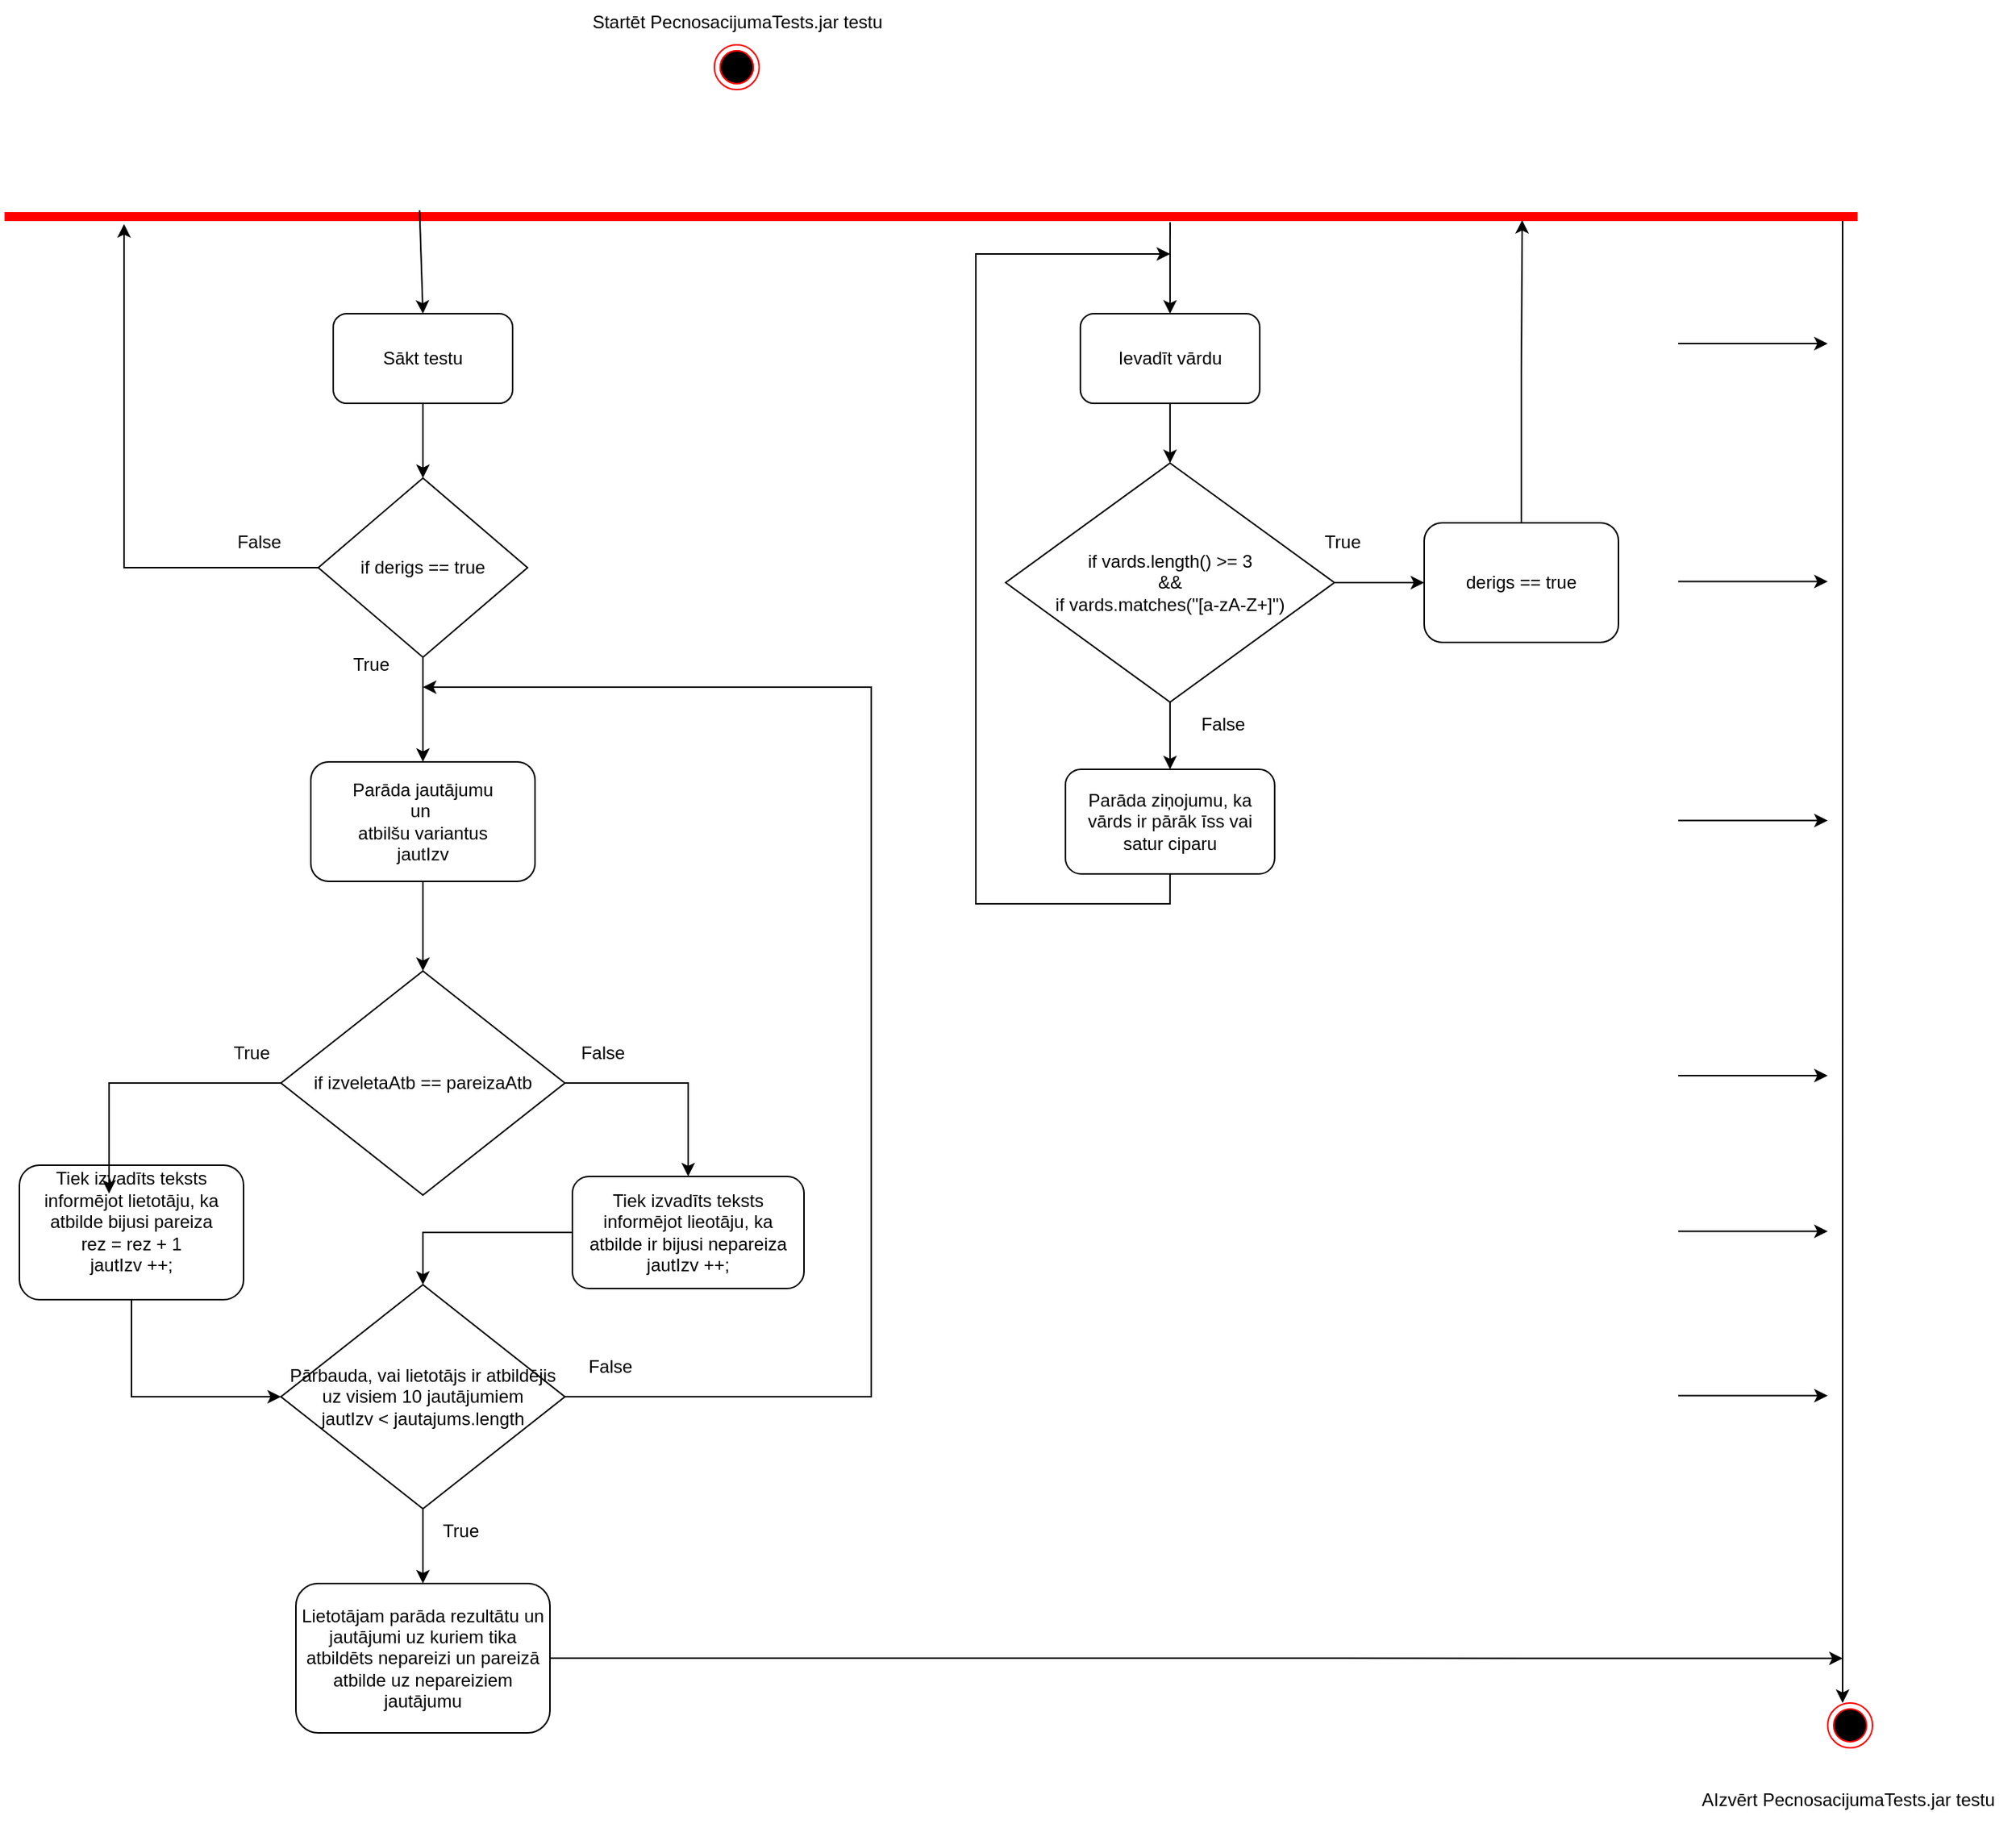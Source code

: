 <mxfile version="24.5.1" type="device">
  <diagram name="Page-1" id="7QQ0_MF5za18XHAvt9v9">
    <mxGraphModel dx="2524" dy="854" grid="1" gridSize="10" guides="1" tooltips="1" connect="1" arrows="1" fold="1" page="1" pageScale="1" pageWidth="850" pageHeight="1100" math="0" shadow="0">
      <root>
        <mxCell id="0" />
        <mxCell id="1" parent="0" />
        <mxCell id="VXjMkk293uTIGhck-cAT-7" style="edgeStyle=orthogonalEdgeStyle;rounded=0;orthogonalLoop=1;jettySize=auto;html=1;exitX=1;exitY=0.5;exitDx=0;exitDy=0;exitPerimeter=0;entryX=0.333;entryY=0;entryDx=0;entryDy=0;entryPerimeter=0;" parent="1" target="VXjMkk293uTIGhck-cAT-6" edge="1">
          <mxGeometry relative="1" as="geometry">
            <mxPoint x="1135" y="197.5" as="sourcePoint" />
            <mxPoint x="1160" y="1100" as="targetPoint" />
            <Array as="points">
              <mxPoint x="1160" y="198" />
            </Array>
          </mxGeometry>
        </mxCell>
        <mxCell id="VXjMkk293uTIGhck-cAT-2" value="" style="shape=line;html=1;strokeWidth=6;strokeColor=#ff0000;" parent="1" vertex="1">
          <mxGeometry x="-70" y="190" width="1240" height="10" as="geometry" />
        </mxCell>
        <mxCell id="VXjMkk293uTIGhck-cAT-4" value="" style="ellipse;html=1;shape=startState;fillColor=#000000;strokeColor=#ff0000;" parent="1" vertex="1">
          <mxGeometry x="405" y="80" width="30" height="30" as="geometry" />
        </mxCell>
        <mxCell id="VXjMkk293uTIGhck-cAT-5" value="" style="edgeStyle=orthogonalEdgeStyle;html=1;verticalAlign=bottom;endArrow=open;endSize=8;rounded=0;fillColor=#f5f5f5;strokeColor=#ffffff;curved=1;strokeWidth=2;gradientColor=#b3b3b3;" parent="1" source="VXjMkk293uTIGhck-cAT-4" target="VXjMkk293uTIGhck-cAT-2" edge="1">
          <mxGeometry relative="1" as="geometry">
            <mxPoint x="480" y="150" as="targetPoint" />
            <Array as="points">
              <mxPoint x="420" y="160" />
              <mxPoint x="420" y="160" />
            </Array>
          </mxGeometry>
        </mxCell>
        <mxCell id="VXjMkk293uTIGhck-cAT-6" value="" style="ellipse;html=1;shape=endState;fillColor=#000000;strokeColor=#ff0000;" parent="1" vertex="1">
          <mxGeometry x="1150" y="1190" width="30" height="30" as="geometry" />
        </mxCell>
        <mxCell id="VXjMkk293uTIGhck-cAT-8" value="Startēt PecnosacijumaTests.jar testu" style="text;html=1;align=center;verticalAlign=middle;resizable=0;points=[];autosize=1;strokeColor=none;fillColor=none;spacing=3;" parent="1" vertex="1">
          <mxGeometry x="310" y="50" width="220" height="30" as="geometry" />
        </mxCell>
        <mxCell id="VXjMkk293uTIGhck-cAT-9" value="" style="ellipse;html=1;shape=endState;fillColor=#000000;strokeColor=#ff0000;" parent="1" vertex="1">
          <mxGeometry x="405" y="80" width="30" height="30" as="geometry" />
        </mxCell>
        <mxCell id="VXjMkk293uTIGhck-cAT-10" value="" style="endArrow=classic;html=1;rounded=0;" parent="1" edge="1">
          <mxGeometry width="50" height="50" relative="1" as="geometry">
            <mxPoint x="1050" y="599.29" as="sourcePoint" />
            <mxPoint x="1150" y="599.29" as="targetPoint" />
          </mxGeometry>
        </mxCell>
        <mxCell id="VXjMkk293uTIGhck-cAT-11" value="AIzvērt PecnosacijumaTests.jar testu&amp;nbsp;" style="text;html=1;align=center;verticalAlign=middle;resizable=0;points=[];autosize=1;strokeColor=none;fillColor=none;" parent="1" vertex="1">
          <mxGeometry x="1055" y="1240" width="220" height="30" as="geometry" />
        </mxCell>
        <mxCell id="VXjMkk293uTIGhck-cAT-20" style="edgeStyle=orthogonalEdgeStyle;rounded=0;orthogonalLoop=1;jettySize=auto;html=1;exitX=0.5;exitY=1;exitDx=0;exitDy=0;" parent="1" source="VXjMkk293uTIGhck-cAT-18" target="VXjMkk293uTIGhck-cAT-19" edge="1">
          <mxGeometry relative="1" as="geometry" />
        </mxCell>
        <mxCell id="VXjMkk293uTIGhck-cAT-18" value="Ievadīt vārdu" style="rounded=1;whiteSpace=wrap;html=1;" parent="1" vertex="1">
          <mxGeometry x="649.92" y="260" width="120" height="60" as="geometry" />
        </mxCell>
        <mxCell id="VXjMkk293uTIGhck-cAT-25" style="edgeStyle=orthogonalEdgeStyle;rounded=0;orthogonalLoop=1;jettySize=auto;html=1;exitX=0.5;exitY=1;exitDx=0;exitDy=0;entryX=0.5;entryY=0;entryDx=0;entryDy=0;" parent="1" source="VXjMkk293uTIGhck-cAT-19" target="VXjMkk293uTIGhck-cAT-37" edge="1">
          <mxGeometry relative="1" as="geometry">
            <mxPoint x="709.92" y="649.92" as="targetPoint" />
          </mxGeometry>
        </mxCell>
        <mxCell id="VXjMkk293uTIGhck-cAT-41" style="edgeStyle=orthogonalEdgeStyle;rounded=0;orthogonalLoop=1;jettySize=auto;html=1;exitX=1;exitY=0.5;exitDx=0;exitDy=0;entryX=0;entryY=0.5;entryDx=0;entryDy=0;" parent="1" source="VXjMkk293uTIGhck-cAT-19" target="VXjMkk293uTIGhck-cAT-34" edge="1">
          <mxGeometry relative="1" as="geometry" />
        </mxCell>
        <mxCell id="VXjMkk293uTIGhck-cAT-19" value="if vards.length() &amp;gt;= 3&lt;div&gt;&amp;amp;&amp;amp;&lt;/div&gt;&lt;div&gt;if vards.matches(&quot;[a-zA-Z+]&quot;)&lt;/div&gt;" style="rhombus;whiteSpace=wrap;html=1;" parent="1" vertex="1">
          <mxGeometry x="599.92" y="360" width="220" height="160" as="geometry" />
        </mxCell>
        <mxCell id="VXjMkk293uTIGhck-cAT-22" value="False" style="text;html=1;align=center;verticalAlign=middle;resizable=0;points=[];autosize=1;strokeColor=none;fillColor=none;" parent="1" vertex="1">
          <mxGeometry x="719.92" y="520" width="50" height="30" as="geometry" />
        </mxCell>
        <mxCell id="VXjMkk293uTIGhck-cAT-28" value="" style="endArrow=classic;html=1;rounded=0;entryX=0.5;entryY=0;entryDx=0;entryDy=0;exitX=0.629;exitY=0.869;exitDx=0;exitDy=0;exitPerimeter=0;" parent="1" source="VXjMkk293uTIGhck-cAT-2" target="VXjMkk293uTIGhck-cAT-18" edge="1">
          <mxGeometry width="50" height="50" relative="1" as="geometry">
            <mxPoint x="610" y="190" as="sourcePoint" />
            <mxPoint x="460" y="570" as="targetPoint" />
          </mxGeometry>
        </mxCell>
        <mxCell id="VXjMkk293uTIGhck-cAT-30" value="" style="endArrow=classic;html=1;rounded=0;" parent="1" edge="1">
          <mxGeometry width="50" height="50" relative="1" as="geometry">
            <mxPoint x="1050" y="280" as="sourcePoint" />
            <mxPoint x="1150" y="280" as="targetPoint" />
          </mxGeometry>
        </mxCell>
        <mxCell id="VXjMkk293uTIGhck-cAT-44" style="edgeStyle=orthogonalEdgeStyle;rounded=0;orthogonalLoop=1;jettySize=auto;html=1;exitX=0.5;exitY=1;exitDx=0;exitDy=0;entryX=0.5;entryY=0;entryDx=0;entryDy=0;" parent="1" source="VXjMkk293uTIGhck-cAT-31" target="VXjMkk293uTIGhck-cAT-33" edge="1">
          <mxGeometry relative="1" as="geometry" />
        </mxCell>
        <mxCell id="VXjMkk293uTIGhck-cAT-31" value="Sākt testu" style="rounded=1;whiteSpace=wrap;html=1;" parent="1" vertex="1">
          <mxGeometry x="150" y="260" width="120" height="60" as="geometry" />
        </mxCell>
        <mxCell id="VXjMkk293uTIGhck-cAT-32" value="" style="endArrow=classic;html=1;rounded=0;entryX=0.5;entryY=0;entryDx=0;entryDy=0;exitX=0.224;exitY=0.075;exitDx=0;exitDy=0;exitPerimeter=0;" parent="1" source="VXjMkk293uTIGhck-cAT-2" target="VXjMkk293uTIGhck-cAT-31" edge="1">
          <mxGeometry width="50" height="50" relative="1" as="geometry">
            <mxPoint x="270" y="700" as="sourcePoint" />
            <mxPoint x="320" y="650" as="targetPoint" />
          </mxGeometry>
        </mxCell>
        <mxCell id="VXjMkk293uTIGhck-cAT-43" style="edgeStyle=orthogonalEdgeStyle;rounded=0;orthogonalLoop=1;jettySize=auto;html=1;exitX=0;exitY=0.5;exitDx=0;exitDy=0;" parent="1" source="VXjMkk293uTIGhck-cAT-33" target="VXjMkk293uTIGhck-cAT-2" edge="1">
          <mxGeometry relative="1" as="geometry">
            <mxPoint x="50" y="210" as="targetPoint" />
            <Array as="points">
              <mxPoint x="10" y="430" />
            </Array>
          </mxGeometry>
        </mxCell>
        <mxCell id="VXjMkk293uTIGhck-cAT-47" style="edgeStyle=orthogonalEdgeStyle;rounded=0;orthogonalLoop=1;jettySize=auto;html=1;exitX=0.5;exitY=1;exitDx=0;exitDy=0;entryX=0.5;entryY=0;entryDx=0;entryDy=0;" parent="1" source="VXjMkk293uTIGhck-cAT-33" target="VXjMkk293uTIGhck-cAT-46" edge="1">
          <mxGeometry relative="1" as="geometry" />
        </mxCell>
        <mxCell id="VXjMkk293uTIGhck-cAT-33" value="if derigs == true" style="rhombus;whiteSpace=wrap;html=1;" parent="1" vertex="1">
          <mxGeometry x="140" y="370" width="140" height="120" as="geometry" />
        </mxCell>
        <mxCell id="VXjMkk293uTIGhck-cAT-34" value="derigs == true" style="rounded=1;whiteSpace=wrap;html=1;" parent="1" vertex="1">
          <mxGeometry x="880" y="400" width="130" height="80" as="geometry" />
        </mxCell>
        <mxCell id="VXjMkk293uTIGhck-cAT-86" style="edgeStyle=orthogonalEdgeStyle;rounded=0;orthogonalLoop=1;jettySize=auto;html=1;exitX=0.5;exitY=1;exitDx=0;exitDy=0;" parent="1" source="VXjMkk293uTIGhck-cAT-37" edge="1">
          <mxGeometry relative="1" as="geometry">
            <mxPoint x="710" y="220" as="targetPoint" />
            <Array as="points">
              <mxPoint x="710" y="655" />
              <mxPoint x="580" y="655" />
              <mxPoint x="580" y="220" />
            </Array>
          </mxGeometry>
        </mxCell>
        <mxCell id="VXjMkk293uTIGhck-cAT-37" value="Parāda ziņojumu, ka vārds ir pārāk īss vai satur ciparu" style="rounded=1;whiteSpace=wrap;html=1;" parent="1" vertex="1">
          <mxGeometry x="639.92" y="565" width="140" height="70" as="geometry" />
        </mxCell>
        <mxCell id="VXjMkk293uTIGhck-cAT-45" value="False" style="text;html=1;align=center;verticalAlign=middle;resizable=0;points=[];autosize=1;strokeColor=none;fillColor=none;" parent="1" vertex="1">
          <mxGeometry x="75" y="398" width="50" height="30" as="geometry" />
        </mxCell>
        <mxCell id="VXjMkk293uTIGhck-cAT-53" style="edgeStyle=orthogonalEdgeStyle;rounded=0;orthogonalLoop=1;jettySize=auto;html=1;exitX=0.5;exitY=1;exitDx=0;exitDy=0;entryX=0.5;entryY=0;entryDx=0;entryDy=0;" parent="1" source="VXjMkk293uTIGhck-cAT-46" target="VXjMkk293uTIGhck-cAT-52" edge="1">
          <mxGeometry relative="1" as="geometry" />
        </mxCell>
        <mxCell id="VXjMkk293uTIGhck-cAT-46" value="Parāda jautājumu&lt;div&gt;un&amp;nbsp;&lt;/div&gt;&lt;div&gt;atbilšu variantus&lt;/div&gt;&lt;div&gt;jautIzv&lt;/div&gt;" style="rounded=1;whiteSpace=wrap;html=1;" parent="1" vertex="1">
          <mxGeometry x="135" y="560" width="150" height="80" as="geometry" />
        </mxCell>
        <mxCell id="VXjMkk293uTIGhck-cAT-48" value="True" style="text;html=1;align=center;verticalAlign=middle;resizable=0;points=[];autosize=1;strokeColor=none;fillColor=none;" parent="1" vertex="1">
          <mxGeometry x="800" y="398" width="50" height="30" as="geometry" />
        </mxCell>
        <mxCell id="VXjMkk293uTIGhck-cAT-64" style="edgeStyle=orthogonalEdgeStyle;rounded=0;orthogonalLoop=1;jettySize=auto;html=1;exitX=0.5;exitY=1;exitDx=0;exitDy=0;entryX=0.5;entryY=0;entryDx=0;entryDy=0;" parent="1" source="VXjMkk293uTIGhck-cAT-49" target="VXjMkk293uTIGhck-cAT-63" edge="1">
          <mxGeometry relative="1" as="geometry" />
        </mxCell>
        <mxCell id="VXjMkk293uTIGhck-cAT-49" value="Pārbauda, vai lietotājs ir atbildējis uz visiem 10 jautājumiem&lt;div&gt;jautIzv &amp;lt; jautajums.length&lt;/div&gt;" style="rhombus;whiteSpace=wrap;html=1;" parent="1" vertex="1">
          <mxGeometry x="115" y="910" width="190" height="150" as="geometry" />
        </mxCell>
        <mxCell id="VXjMkk293uTIGhck-cAT-79" style="edgeStyle=orthogonalEdgeStyle;rounded=0;orthogonalLoop=1;jettySize=auto;html=1;exitX=1;exitY=0.5;exitDx=0;exitDy=0;entryX=0.5;entryY=1;entryDx=0;entryDy=0;" parent="1" source="VXjMkk293uTIGhck-cAT-52" target="VXjMkk293uTIGhck-cAT-78" edge="1">
          <mxGeometry relative="1" as="geometry" />
        </mxCell>
        <mxCell id="VXjMkk293uTIGhck-cAT-52" value="if izveletaAtb == pareizaAtb" style="rhombus;whiteSpace=wrap;html=1;" parent="1" vertex="1">
          <mxGeometry x="115" y="700" width="190" height="150" as="geometry" />
        </mxCell>
        <mxCell id="VXjMkk293uTIGhck-cAT-60" style="edgeStyle=orthogonalEdgeStyle;rounded=0;orthogonalLoop=1;jettySize=auto;html=1;exitX=0.5;exitY=1;exitDx=0;exitDy=0;entryX=0;entryY=0.5;entryDx=0;entryDy=0;" parent="1" source="VXjMkk293uTIGhck-cAT-72" target="VXjMkk293uTIGhck-cAT-49" edge="1">
          <mxGeometry relative="1" as="geometry">
            <mxPoint x="87.5" y="929.5" as="sourcePoint" />
            <Array as="points">
              <mxPoint x="15" y="985" />
            </Array>
          </mxGeometry>
        </mxCell>
        <mxCell id="VXjMkk293uTIGhck-cAT-57" value="True" style="text;html=1;align=center;verticalAlign=middle;resizable=0;points=[];autosize=1;strokeColor=none;fillColor=none;" parent="1" vertex="1">
          <mxGeometry x="70" y="740" width="50" height="30" as="geometry" />
        </mxCell>
        <mxCell id="VXjMkk293uTIGhck-cAT-59" value="False" style="text;html=1;align=center;verticalAlign=middle;resizable=0;points=[];autosize=1;strokeColor=none;fillColor=none;" parent="1" vertex="1">
          <mxGeometry x="305" y="740" width="50" height="30" as="geometry" />
        </mxCell>
        <mxCell id="VXjMkk293uTIGhck-cAT-62" value="False" style="text;html=1;align=center;verticalAlign=middle;resizable=0;points=[];autosize=1;strokeColor=none;fillColor=none;" parent="1" vertex="1">
          <mxGeometry x="310" y="950" width="50" height="30" as="geometry" />
        </mxCell>
        <mxCell id="VXjMkk293uTIGhck-cAT-83" style="edgeStyle=orthogonalEdgeStyle;rounded=0;orthogonalLoop=1;jettySize=auto;html=1;exitX=1;exitY=0.5;exitDx=0;exitDy=0;" parent="1" source="VXjMkk293uTIGhck-cAT-49" edge="1">
          <mxGeometry relative="1" as="geometry">
            <mxPoint x="210" y="510.0" as="targetPoint" />
            <Array as="points">
              <mxPoint x="510" y="985" />
              <mxPoint x="510" y="510" />
            </Array>
          </mxGeometry>
        </mxCell>
        <mxCell id="VXjMkk293uTIGhck-cAT-87" style="edgeStyle=orthogonalEdgeStyle;rounded=0;orthogonalLoop=1;jettySize=auto;html=1;exitX=1;exitY=0.5;exitDx=0;exitDy=0;" parent="1" source="VXjMkk293uTIGhck-cAT-63" edge="1">
          <mxGeometry relative="1" as="geometry">
            <mxPoint x="1160" y="1160.143" as="targetPoint" />
          </mxGeometry>
        </mxCell>
        <mxCell id="VXjMkk293uTIGhck-cAT-63" value="Lietotājam parāda rezultātu un jautājumi uz kuriem tika atbildēts nepareizi un pareizā atbilde uz nepareiziem jautājumu" style="rounded=1;whiteSpace=wrap;html=1;" parent="1" vertex="1">
          <mxGeometry x="125" y="1110" width="170" height="100" as="geometry" />
        </mxCell>
        <mxCell id="VXjMkk293uTIGhck-cAT-67" value="True" style="text;html=1;align=center;verticalAlign=middle;resizable=0;points=[];autosize=1;strokeColor=none;fillColor=none;" parent="1" vertex="1">
          <mxGeometry x="210" y="1060" width="50" height="30" as="geometry" />
        </mxCell>
        <mxCell id="VXjMkk293uTIGhck-cAT-68" value="" style="endArrow=classic;html=1;rounded=0;" parent="1" edge="1">
          <mxGeometry width="50" height="50" relative="1" as="geometry">
            <mxPoint x="1050" y="770.0" as="sourcePoint" />
            <mxPoint x="1150" y="770.0" as="targetPoint" />
          </mxGeometry>
        </mxCell>
        <mxCell id="VXjMkk293uTIGhck-cAT-69" value="" style="endArrow=classic;html=1;rounded=0;" parent="1" edge="1">
          <mxGeometry width="50" height="50" relative="1" as="geometry">
            <mxPoint x="1050" y="874.29" as="sourcePoint" />
            <mxPoint x="1150" y="874.29" as="targetPoint" />
          </mxGeometry>
        </mxCell>
        <mxCell id="VXjMkk293uTIGhck-cAT-70" value="" style="endArrow=classic;html=1;rounded=0;" parent="1" edge="1">
          <mxGeometry width="50" height="50" relative="1" as="geometry">
            <mxPoint x="1050" y="984.29" as="sourcePoint" />
            <mxPoint x="1150" y="984.29" as="targetPoint" />
          </mxGeometry>
        </mxCell>
        <mxCell id="VXjMkk293uTIGhck-cAT-72" value="&lt;div&gt;Tiek izvadīts teksts informējot lietotāju, ka atbilde bijusi pareiza&lt;/div&gt;rez = rez + 1&lt;div&gt;jautIzv ++;&lt;br&gt;&lt;div&gt;&lt;br&gt;&lt;/div&gt;&lt;/div&gt;" style="rounded=1;whiteSpace=wrap;html=1;" parent="1" vertex="1">
          <mxGeometry x="-60" y="830" width="150" height="90" as="geometry" />
        </mxCell>
        <mxCell id="VXjMkk293uTIGhck-cAT-73" style="edgeStyle=orthogonalEdgeStyle;rounded=0;orthogonalLoop=1;jettySize=auto;html=1;exitX=0;exitY=0.5;exitDx=0;exitDy=0;" parent="1" source="VXjMkk293uTIGhck-cAT-52" edge="1">
          <mxGeometry relative="1" as="geometry">
            <mxPoint y="849" as="targetPoint" />
            <Array as="points">
              <mxPoint y="775" />
              <mxPoint y="849" />
            </Array>
          </mxGeometry>
        </mxCell>
        <mxCell id="VXjMkk293uTIGhck-cAT-81" style="edgeStyle=orthogonalEdgeStyle;rounded=0;orthogonalLoop=1;jettySize=auto;html=1;exitX=1;exitY=0.5;exitDx=0;exitDy=0;entryX=0.5;entryY=0;entryDx=0;entryDy=0;" parent="1" source="VXjMkk293uTIGhck-cAT-78" target="VXjMkk293uTIGhck-cAT-49" edge="1">
          <mxGeometry relative="1" as="geometry" />
        </mxCell>
        <mxCell id="VXjMkk293uTIGhck-cAT-78" value="Tiek izvadīts teksts&lt;div&gt;informējot lieotāju, ka&lt;/div&gt;&lt;div&gt;atbilde ir bijusi nepareiza&lt;/div&gt;&lt;div&gt;jautIzv ++;&lt;/div&gt;" style="rounded=1;whiteSpace=wrap;html=1;direction=west;" parent="1" vertex="1">
          <mxGeometry x="310" y="837.5" width="155" height="75" as="geometry" />
        </mxCell>
        <mxCell id="VXjMkk293uTIGhck-cAT-84" value="" style="endArrow=classic;html=1;rounded=0;" parent="1" edge="1">
          <mxGeometry width="50" height="50" relative="1" as="geometry">
            <mxPoint x="1050" y="439.29" as="sourcePoint" />
            <mxPoint x="1150" y="439.29" as="targetPoint" />
          </mxGeometry>
        </mxCell>
        <mxCell id="VXjMkk293uTIGhck-cAT-85" style="edgeStyle=orthogonalEdgeStyle;rounded=0;orthogonalLoop=1;jettySize=auto;html=1;exitX=0.5;exitY=0;exitDx=0;exitDy=0;entryX=0.819;entryY=0.729;entryDx=0;entryDy=0;entryPerimeter=0;" parent="1" source="VXjMkk293uTIGhck-cAT-34" target="VXjMkk293uTIGhck-cAT-2" edge="1">
          <mxGeometry relative="1" as="geometry" />
        </mxCell>
        <mxCell id="7xNYh_JPl_De6YRx8Me5-1" value="True" style="text;html=1;align=center;verticalAlign=middle;resizable=0;points=[];autosize=1;strokeColor=none;fillColor=none;" vertex="1" parent="1">
          <mxGeometry x="150" y="480" width="50" height="30" as="geometry" />
        </mxCell>
      </root>
    </mxGraphModel>
  </diagram>
</mxfile>

